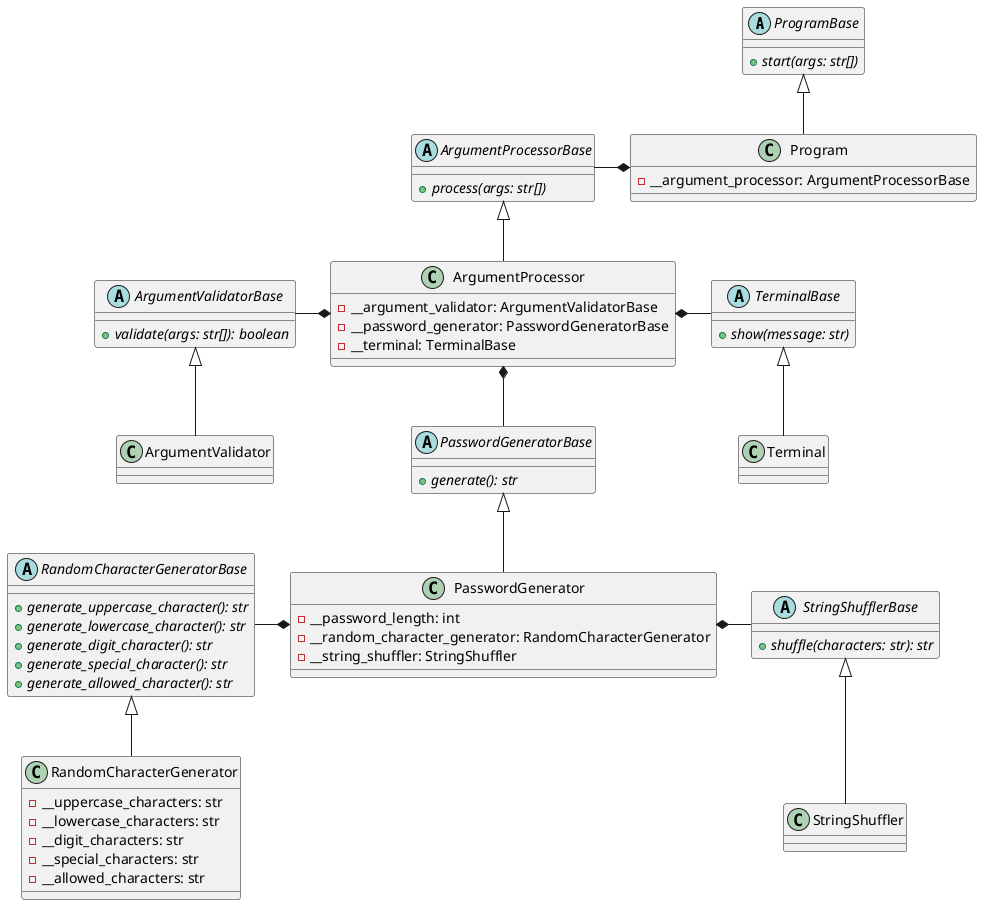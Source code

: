 @startuml class
abstract class ProgramBase {
    + {abstract} start(args: str[])
}

class Program {
    - __argument_processor: ArgumentProcessorBase
}

abstract class ArgumentValidatorBase {
    + {abstract} validate(args: str[]): boolean
}

class ArgumentValidator {
}

abstract class ArgumentProcessorBase {
    + {abstract} process(args: str[])
}

class ArgumentProcessor {
    - __argument_validator: ArgumentValidatorBase
    - __password_generator: PasswordGeneratorBase
    - __terminal: TerminalBase
}

abstract class TerminalBase {
    + {abstract} show(message: str)
}

class Terminal {
}

abstract class PasswordGeneratorBase {
    + {abstract} generate(): str
}

class PasswordGenerator {
    - __password_length: int
    - __random_character_generator: RandomCharacterGenerator
    - __string_shuffler: StringShuffler
}

abstract class RandomCharacterGeneratorBase {
    + {abstract} generate_uppercase_character(): str
    + {abstract} generate_lowercase_character(): str
    + {abstract} generate_digit_character(): str
    + {abstract} generate_special_character(): str
    + {abstract} generate_allowed_character(): str
}

class RandomCharacterGenerator {
    - __uppercase_characters: str
    - __lowercase_characters: str
    - __digit_characters: str
    - __special_characters: str
    - __allowed_characters: str
}

abstract class StringShufflerBase {
    + {abstract} shuffle(characters: str): str
}

class StringShuffler {
}

ArgumentValidatorBase <|-- ArgumentValidator
ArgumentProcessorBase <|-- ArgumentProcessor
TerminalBase <|-- Terminal
PasswordGeneratorBase <|-- PasswordGenerator
RandomCharacterGeneratorBase <|-- RandomCharacterGenerator
StringShufflerBase <|-- StringShuffler
ProgramBase <|-- Program

Program *--l ArgumentProcessorBase

ArgumentProcessor *--l ArgumentValidatorBase
ArgumentProcessor *--d PasswordGeneratorBase
ArgumentProcessor *--r TerminalBase

PasswordGenerator *--l RandomCharacterGeneratorBase
PasswordGenerator *--r StringShufflerBase
@enduml